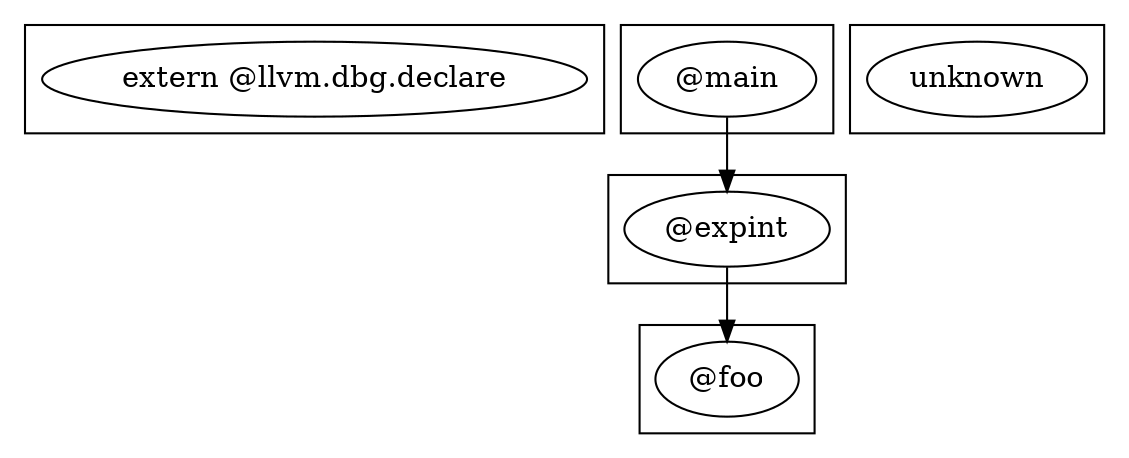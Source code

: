 digraph {
    subgraph cluster_0 {
        176 [label="extern @llvm.dbg.declare"];
    }
    subgraph cluster_1 {
        1 [label="@main"];
    }
    subgraph cluster_2 {
        7 [label="@expint"];
    }
    subgraph cluster_3 {
        163 [label="@foo"];
    }
    subgraph cluster_4 {
        -100 [label=unknown];
    }
    1 -> 7 [label=""];
    7 -> 163 [label=""];
}